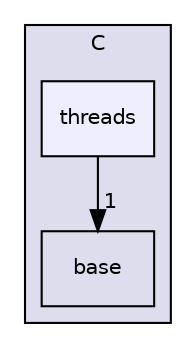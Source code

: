 digraph "include/Inventor/C/threads" {
  compound=true
  node [ fontsize="10", fontname="Helvetica"];
  edge [ labelfontsize="10", labelfontname="Helvetica"];
  subgraph clusterdir_c926cf464acaebc2091d00c8a935648f {
    graph [ bgcolor="#ddddee", pencolor="black", label="C" fontname="Helvetica", fontsize="10", URL="dir_c926cf464acaebc2091d00c8a935648f.html"]
  dir_7a50db6ab5259f91fa54d5ee03ce5859 [shape=box label="base" URL="dir_7a50db6ab5259f91fa54d5ee03ce5859.html"];
  dir_b7bb16c11722e2c1eb4bf76dbb6d1b35 [shape=box, label="threads", style="filled", fillcolor="#eeeeff", pencolor="black", URL="dir_b7bb16c11722e2c1eb4bf76dbb6d1b35.html"];
  }
  dir_b7bb16c11722e2c1eb4bf76dbb6d1b35->dir_7a50db6ab5259f91fa54d5ee03ce5859 [headlabel="1", labeldistance=1.5 headhref="dir_000021_000017.html"];
}
